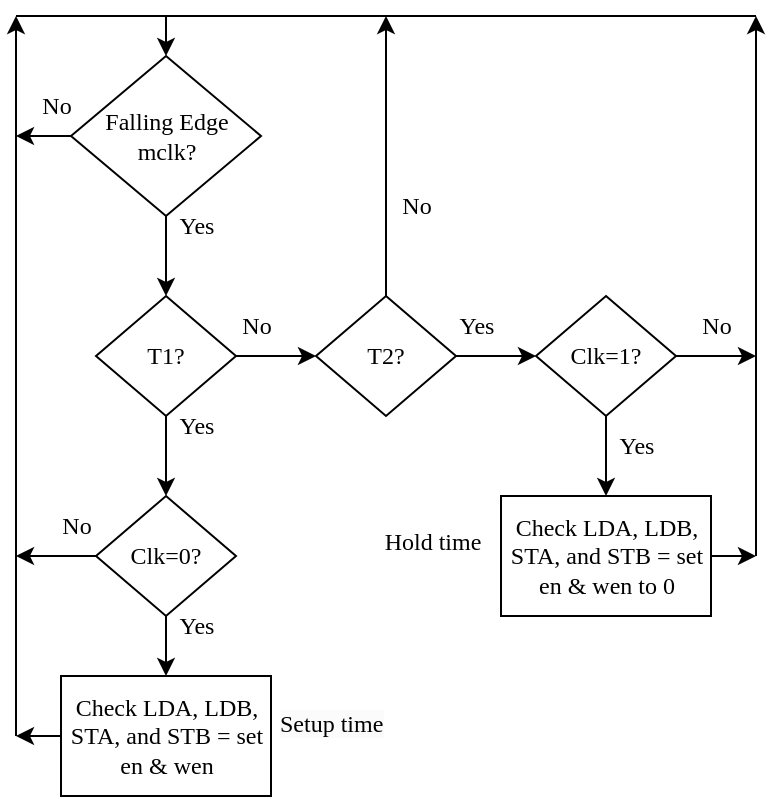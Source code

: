 <mxfile version="24.3.1" type="device">
  <diagram name="Page-1" id="jisVahLO6OlViJSHX_gp">
    <mxGraphModel dx="469" dy="674" grid="1" gridSize="10" guides="1" tooltips="1" connect="1" arrows="1" fold="1" page="1" pageScale="1" pageWidth="827" pageHeight="1169" math="0" shadow="0">
      <root>
        <mxCell id="0" />
        <mxCell id="1" parent="0" />
        <mxCell id="x0xStdGtatYXF8K5P9bF-29" value="&lt;font face=&quot;Times New Roman&quot;&gt;Falling Edge mclk?&lt;/font&gt;" style="rhombus;whiteSpace=wrap;html=1;" vertex="1" parent="1">
          <mxGeometry x="277.5" y="200" width="95" height="80" as="geometry" />
        </mxCell>
        <mxCell id="x0xStdGtatYXF8K5P9bF-30" value="&lt;font face=&quot;Times New Roman&quot;&gt;T1?&lt;/font&gt;" style="rhombus;whiteSpace=wrap;html=1;" vertex="1" parent="1">
          <mxGeometry x="290" y="320" width="70" height="60" as="geometry" />
        </mxCell>
        <mxCell id="x0xStdGtatYXF8K5P9bF-31" value="&lt;font face=&quot;Times New Roman&quot;&gt;T2?&lt;/font&gt;" style="rhombus;whiteSpace=wrap;html=1;" vertex="1" parent="1">
          <mxGeometry x="400" y="320" width="70" height="60" as="geometry" />
        </mxCell>
        <mxCell id="x0xStdGtatYXF8K5P9bF-32" value="&lt;font face=&quot;Times New Roman&quot;&gt;Clk=1?&lt;/font&gt;" style="rhombus;whiteSpace=wrap;html=1;" vertex="1" parent="1">
          <mxGeometry x="510" y="320" width="70" height="60" as="geometry" />
        </mxCell>
        <mxCell id="x0xStdGtatYXF8K5P9bF-33" value="&lt;font face=&quot;Times New Roman&quot;&gt;Clk=0?&lt;/font&gt;" style="rhombus;whiteSpace=wrap;html=1;" vertex="1" parent="1">
          <mxGeometry x="290" y="420" width="70" height="60" as="geometry" />
        </mxCell>
        <mxCell id="x0xStdGtatYXF8K5P9bF-34" value="&lt;font face=&quot;Times New Roman&quot;&gt;Check LDA, LDB, STA, and STB = set en &amp;amp; wen to 0&lt;/font&gt;" style="rounded=0;whiteSpace=wrap;html=1;" vertex="1" parent="1">
          <mxGeometry x="492.5" y="420" width="105" height="60" as="geometry" />
        </mxCell>
        <mxCell id="x0xStdGtatYXF8K5P9bF-35" value="&lt;font face=&quot;Times New Roman&quot;&gt;Check LDA, LDB, STA, and STB = set en &amp;amp; wen&lt;/font&gt;" style="rounded=0;whiteSpace=wrap;html=1;" vertex="1" parent="1">
          <mxGeometry x="272.5" y="510" width="105" height="60" as="geometry" />
        </mxCell>
        <mxCell id="x0xStdGtatYXF8K5P9bF-36" value="" style="endArrow=classic;html=1;rounded=0;exitX=0.5;exitY=1;exitDx=0;exitDy=0;" edge="1" parent="1" source="x0xStdGtatYXF8K5P9bF-29" target="x0xStdGtatYXF8K5P9bF-30">
          <mxGeometry width="50" height="50" relative="1" as="geometry">
            <mxPoint x="390" y="450" as="sourcePoint" />
            <mxPoint x="440" y="400" as="targetPoint" />
          </mxGeometry>
        </mxCell>
        <mxCell id="x0xStdGtatYXF8K5P9bF-37" value="" style="endArrow=classic;html=1;rounded=0;entryX=0.5;entryY=0;entryDx=0;entryDy=0;exitX=0.5;exitY=1;exitDx=0;exitDy=0;" edge="1" parent="1" source="x0xStdGtatYXF8K5P9bF-30" target="x0xStdGtatYXF8K5P9bF-33">
          <mxGeometry width="50" height="50" relative="1" as="geometry">
            <mxPoint x="260" y="430" as="sourcePoint" />
            <mxPoint x="310" y="380" as="targetPoint" />
          </mxGeometry>
        </mxCell>
        <mxCell id="x0xStdGtatYXF8K5P9bF-38" value="" style="endArrow=classic;html=1;rounded=0;exitX=0.5;exitY=1;exitDx=0;exitDy=0;entryX=0.5;entryY=0;entryDx=0;entryDy=0;" edge="1" parent="1" source="x0xStdGtatYXF8K5P9bF-33" target="x0xStdGtatYXF8K5P9bF-35">
          <mxGeometry width="50" height="50" relative="1" as="geometry">
            <mxPoint x="400" y="510" as="sourcePoint" />
            <mxPoint x="450" y="460" as="targetPoint" />
          </mxGeometry>
        </mxCell>
        <mxCell id="x0xStdGtatYXF8K5P9bF-39" value="" style="endArrow=classic;html=1;rounded=0;exitX=1;exitY=0.5;exitDx=0;exitDy=0;entryX=0;entryY=0.5;entryDx=0;entryDy=0;" edge="1" parent="1" source="x0xStdGtatYXF8K5P9bF-30" target="x0xStdGtatYXF8K5P9bF-31">
          <mxGeometry width="50" height="50" relative="1" as="geometry">
            <mxPoint x="410" y="450" as="sourcePoint" />
            <mxPoint x="460" y="400" as="targetPoint" />
          </mxGeometry>
        </mxCell>
        <mxCell id="x0xStdGtatYXF8K5P9bF-40" value="" style="endArrow=classic;html=1;rounded=0;entryX=0;entryY=0.5;entryDx=0;entryDy=0;exitX=1;exitY=0.5;exitDx=0;exitDy=0;" edge="1" parent="1" source="x0xStdGtatYXF8K5P9bF-31" target="x0xStdGtatYXF8K5P9bF-32">
          <mxGeometry width="50" height="50" relative="1" as="geometry">
            <mxPoint x="420" y="450" as="sourcePoint" />
            <mxPoint x="470" y="400" as="targetPoint" />
          </mxGeometry>
        </mxCell>
        <mxCell id="x0xStdGtatYXF8K5P9bF-41" value="" style="endArrow=classic;html=1;rounded=0;entryX=0.5;entryY=0;entryDx=0;entryDy=0;exitX=0.5;exitY=1;exitDx=0;exitDy=0;" edge="1" parent="1" source="x0xStdGtatYXF8K5P9bF-32" target="x0xStdGtatYXF8K5P9bF-34">
          <mxGeometry width="50" height="50" relative="1" as="geometry">
            <mxPoint x="390" y="450" as="sourcePoint" />
            <mxPoint x="440" y="400" as="targetPoint" />
          </mxGeometry>
        </mxCell>
        <mxCell id="x0xStdGtatYXF8K5P9bF-42" value="" style="endArrow=none;html=1;rounded=0;" edge="1" parent="1">
          <mxGeometry width="50" height="50" relative="1" as="geometry">
            <mxPoint x="250" y="180" as="sourcePoint" />
            <mxPoint x="620" y="180" as="targetPoint" />
          </mxGeometry>
        </mxCell>
        <mxCell id="x0xStdGtatYXF8K5P9bF-44" value="" style="endArrow=classic;html=1;rounded=0;entryX=0.5;entryY=0;entryDx=0;entryDy=0;" edge="1" parent="1" target="x0xStdGtatYXF8K5P9bF-29">
          <mxGeometry width="50" height="50" relative="1" as="geometry">
            <mxPoint x="325" y="180" as="sourcePoint" />
            <mxPoint x="470" y="400" as="targetPoint" />
          </mxGeometry>
        </mxCell>
        <mxCell id="x0xStdGtatYXF8K5P9bF-45" value="" style="endArrow=classic;html=1;rounded=0;exitX=0.5;exitY=0;exitDx=0;exitDy=0;" edge="1" parent="1" source="x0xStdGtatYXF8K5P9bF-31">
          <mxGeometry width="50" height="50" relative="1" as="geometry">
            <mxPoint x="460" y="310" as="sourcePoint" />
            <mxPoint x="435" y="180" as="targetPoint" />
          </mxGeometry>
        </mxCell>
        <mxCell id="x0xStdGtatYXF8K5P9bF-47" value="" style="endArrow=classic;html=1;rounded=0;" edge="1" parent="1">
          <mxGeometry width="50" height="50" relative="1" as="geometry">
            <mxPoint x="620" y="450" as="sourcePoint" />
            <mxPoint x="620" y="180" as="targetPoint" />
          </mxGeometry>
        </mxCell>
        <mxCell id="x0xStdGtatYXF8K5P9bF-48" value="" style="endArrow=classic;html=1;rounded=0;exitX=1;exitY=0.5;exitDx=0;exitDy=0;" edge="1" parent="1" source="x0xStdGtatYXF8K5P9bF-32">
          <mxGeometry width="50" height="50" relative="1" as="geometry">
            <mxPoint x="420" y="450" as="sourcePoint" />
            <mxPoint x="620" y="350" as="targetPoint" />
          </mxGeometry>
        </mxCell>
        <mxCell id="x0xStdGtatYXF8K5P9bF-49" value="" style="endArrow=classic;html=1;rounded=0;" edge="1" parent="1">
          <mxGeometry width="50" height="50" relative="1" as="geometry">
            <mxPoint x="250" y="540" as="sourcePoint" />
            <mxPoint x="250" y="180" as="targetPoint" />
          </mxGeometry>
        </mxCell>
        <mxCell id="x0xStdGtatYXF8K5P9bF-52" value="" style="endArrow=classic;html=1;rounded=0;exitX=0;exitY=0.5;exitDx=0;exitDy=0;" edge="1" parent="1" source="x0xStdGtatYXF8K5P9bF-33">
          <mxGeometry width="50" height="50" relative="1" as="geometry">
            <mxPoint x="420" y="450" as="sourcePoint" />
            <mxPoint x="250" y="450" as="targetPoint" />
          </mxGeometry>
        </mxCell>
        <mxCell id="x0xStdGtatYXF8K5P9bF-53" value="&lt;font face=&quot;Times New Roman&quot;&gt;Yes&lt;/font&gt;" style="text;html=1;align=center;verticalAlign=middle;resizable=0;points=[];autosize=1;strokeColor=none;fillColor=none;" vertex="1" parent="1">
          <mxGeometry x="320" y="270" width="40" height="30" as="geometry" />
        </mxCell>
        <mxCell id="x0xStdGtatYXF8K5P9bF-54" value="&lt;font face=&quot;Times New Roman&quot;&gt;No&lt;/font&gt;" style="text;html=1;align=center;verticalAlign=middle;resizable=0;points=[];autosize=1;strokeColor=none;fillColor=none;" vertex="1" parent="1">
          <mxGeometry x="350" y="320" width="40" height="30" as="geometry" />
        </mxCell>
        <mxCell id="x0xStdGtatYXF8K5P9bF-55" value="&lt;font face=&quot;Times New Roman&quot;&gt;No&lt;/font&gt;" style="text;html=1;align=center;verticalAlign=middle;resizable=0;points=[];autosize=1;strokeColor=none;fillColor=none;" vertex="1" parent="1">
          <mxGeometry x="430" y="260" width="40" height="30" as="geometry" />
        </mxCell>
        <mxCell id="x0xStdGtatYXF8K5P9bF-56" value="&lt;font face=&quot;Times New Roman&quot;&gt;No&lt;/font&gt;" style="text;html=1;align=center;verticalAlign=middle;resizable=0;points=[];autosize=1;strokeColor=none;fillColor=none;" vertex="1" parent="1">
          <mxGeometry x="580" y="320" width="40" height="30" as="geometry" />
        </mxCell>
        <mxCell id="x0xStdGtatYXF8K5P9bF-57" value="&lt;font face=&quot;Times New Roman&quot;&gt;No&lt;/font&gt;" style="text;html=1;align=center;verticalAlign=middle;resizable=0;points=[];autosize=1;strokeColor=none;fillColor=none;" vertex="1" parent="1">
          <mxGeometry x="260" y="420" width="40" height="30" as="geometry" />
        </mxCell>
        <mxCell id="x0xStdGtatYXF8K5P9bF-58" value="&lt;font face=&quot;Times New Roman&quot;&gt;No&lt;/font&gt;" style="text;html=1;align=center;verticalAlign=middle;resizable=0;points=[];autosize=1;strokeColor=none;fillColor=none;" vertex="1" parent="1">
          <mxGeometry x="250" y="210" width="40" height="30" as="geometry" />
        </mxCell>
        <mxCell id="x0xStdGtatYXF8K5P9bF-59" value="" style="endArrow=classic;html=1;rounded=0;exitX=0;exitY=0.5;exitDx=0;exitDy=0;" edge="1" parent="1" source="x0xStdGtatYXF8K5P9bF-29">
          <mxGeometry width="50" height="50" relative="1" as="geometry">
            <mxPoint x="420" y="450" as="sourcePoint" />
            <mxPoint x="250" y="240" as="targetPoint" />
          </mxGeometry>
        </mxCell>
        <mxCell id="x0xStdGtatYXF8K5P9bF-60" value="" style="endArrow=classic;html=1;rounded=0;exitX=0;exitY=0.5;exitDx=0;exitDy=0;" edge="1" parent="1" source="x0xStdGtatYXF8K5P9bF-35">
          <mxGeometry width="50" height="50" relative="1" as="geometry">
            <mxPoint x="420" y="450" as="sourcePoint" />
            <mxPoint x="250" y="540" as="targetPoint" />
          </mxGeometry>
        </mxCell>
        <mxCell id="x0xStdGtatYXF8K5P9bF-61" value="" style="endArrow=classic;html=1;rounded=0;exitX=1;exitY=0.5;exitDx=0;exitDy=0;" edge="1" parent="1" source="x0xStdGtatYXF8K5P9bF-34">
          <mxGeometry width="50" height="50" relative="1" as="geometry">
            <mxPoint x="600" y="560" as="sourcePoint" />
            <mxPoint x="620" y="450" as="targetPoint" />
          </mxGeometry>
        </mxCell>
        <mxCell id="x0xStdGtatYXF8K5P9bF-62" value="&lt;font face=&quot;Times New Roman&quot;&gt;Yes&lt;/font&gt;" style="text;html=1;align=center;verticalAlign=middle;resizable=0;points=[];autosize=1;strokeColor=none;fillColor=none;" vertex="1" parent="1">
          <mxGeometry x="460" y="320" width="40" height="30" as="geometry" />
        </mxCell>
        <mxCell id="x0xStdGtatYXF8K5P9bF-63" value="&lt;font face=&quot;Times New Roman&quot;&gt;Yes&lt;/font&gt;" style="text;html=1;align=center;verticalAlign=middle;resizable=0;points=[];autosize=1;strokeColor=none;fillColor=none;" vertex="1" parent="1">
          <mxGeometry x="540" y="380" width="40" height="30" as="geometry" />
        </mxCell>
        <mxCell id="x0xStdGtatYXF8K5P9bF-64" value="&lt;font face=&quot;Times New Roman&quot;&gt;Yes&lt;/font&gt;" style="text;html=1;align=center;verticalAlign=middle;resizable=0;points=[];autosize=1;strokeColor=none;fillColor=none;" vertex="1" parent="1">
          <mxGeometry x="320" y="370" width="40" height="30" as="geometry" />
        </mxCell>
        <mxCell id="x0xStdGtatYXF8K5P9bF-65" value="&lt;font face=&quot;Times New Roman&quot;&gt;Yes&lt;/font&gt;" style="text;html=1;align=center;verticalAlign=middle;resizable=0;points=[];autosize=1;strokeColor=none;fillColor=none;" vertex="1" parent="1">
          <mxGeometry x="320" y="470" width="40" height="30" as="geometry" />
        </mxCell>
        <mxCell id="x0xStdGtatYXF8K5P9bF-67" value="&lt;font face=&quot;Times New Roman&quot;&gt;Hold time&lt;/font&gt;" style="text;html=1;align=center;verticalAlign=middle;resizable=0;points=[];autosize=1;strokeColor=none;fillColor=none;" vertex="1" parent="1">
          <mxGeometry x="422.5" y="428" width="70" height="30" as="geometry" />
        </mxCell>
        <mxCell id="x0xStdGtatYXF8K5P9bF-68" value="&lt;span style=&quot;color: rgb(0, 0, 0); font-family: &amp;quot;Times New Roman&amp;quot;; font-size: 12px; font-style: normal; font-variant-ligatures: normal; font-variant-caps: normal; font-weight: 400; letter-spacing: normal; orphans: 2; text-align: center; text-indent: 0px; text-transform: none; widows: 2; word-spacing: 0px; -webkit-text-stroke-width: 0px; white-space: nowrap; background-color: rgb(251, 251, 251); text-decoration-thickness: initial; text-decoration-style: initial; text-decoration-color: initial; display: inline !important; float: none;&quot;&gt;Setup time&lt;/span&gt;" style="text;whiteSpace=wrap;html=1;" vertex="1" parent="1">
          <mxGeometry x="380" y="520" width="80" height="40" as="geometry" />
        </mxCell>
      </root>
    </mxGraphModel>
  </diagram>
</mxfile>
